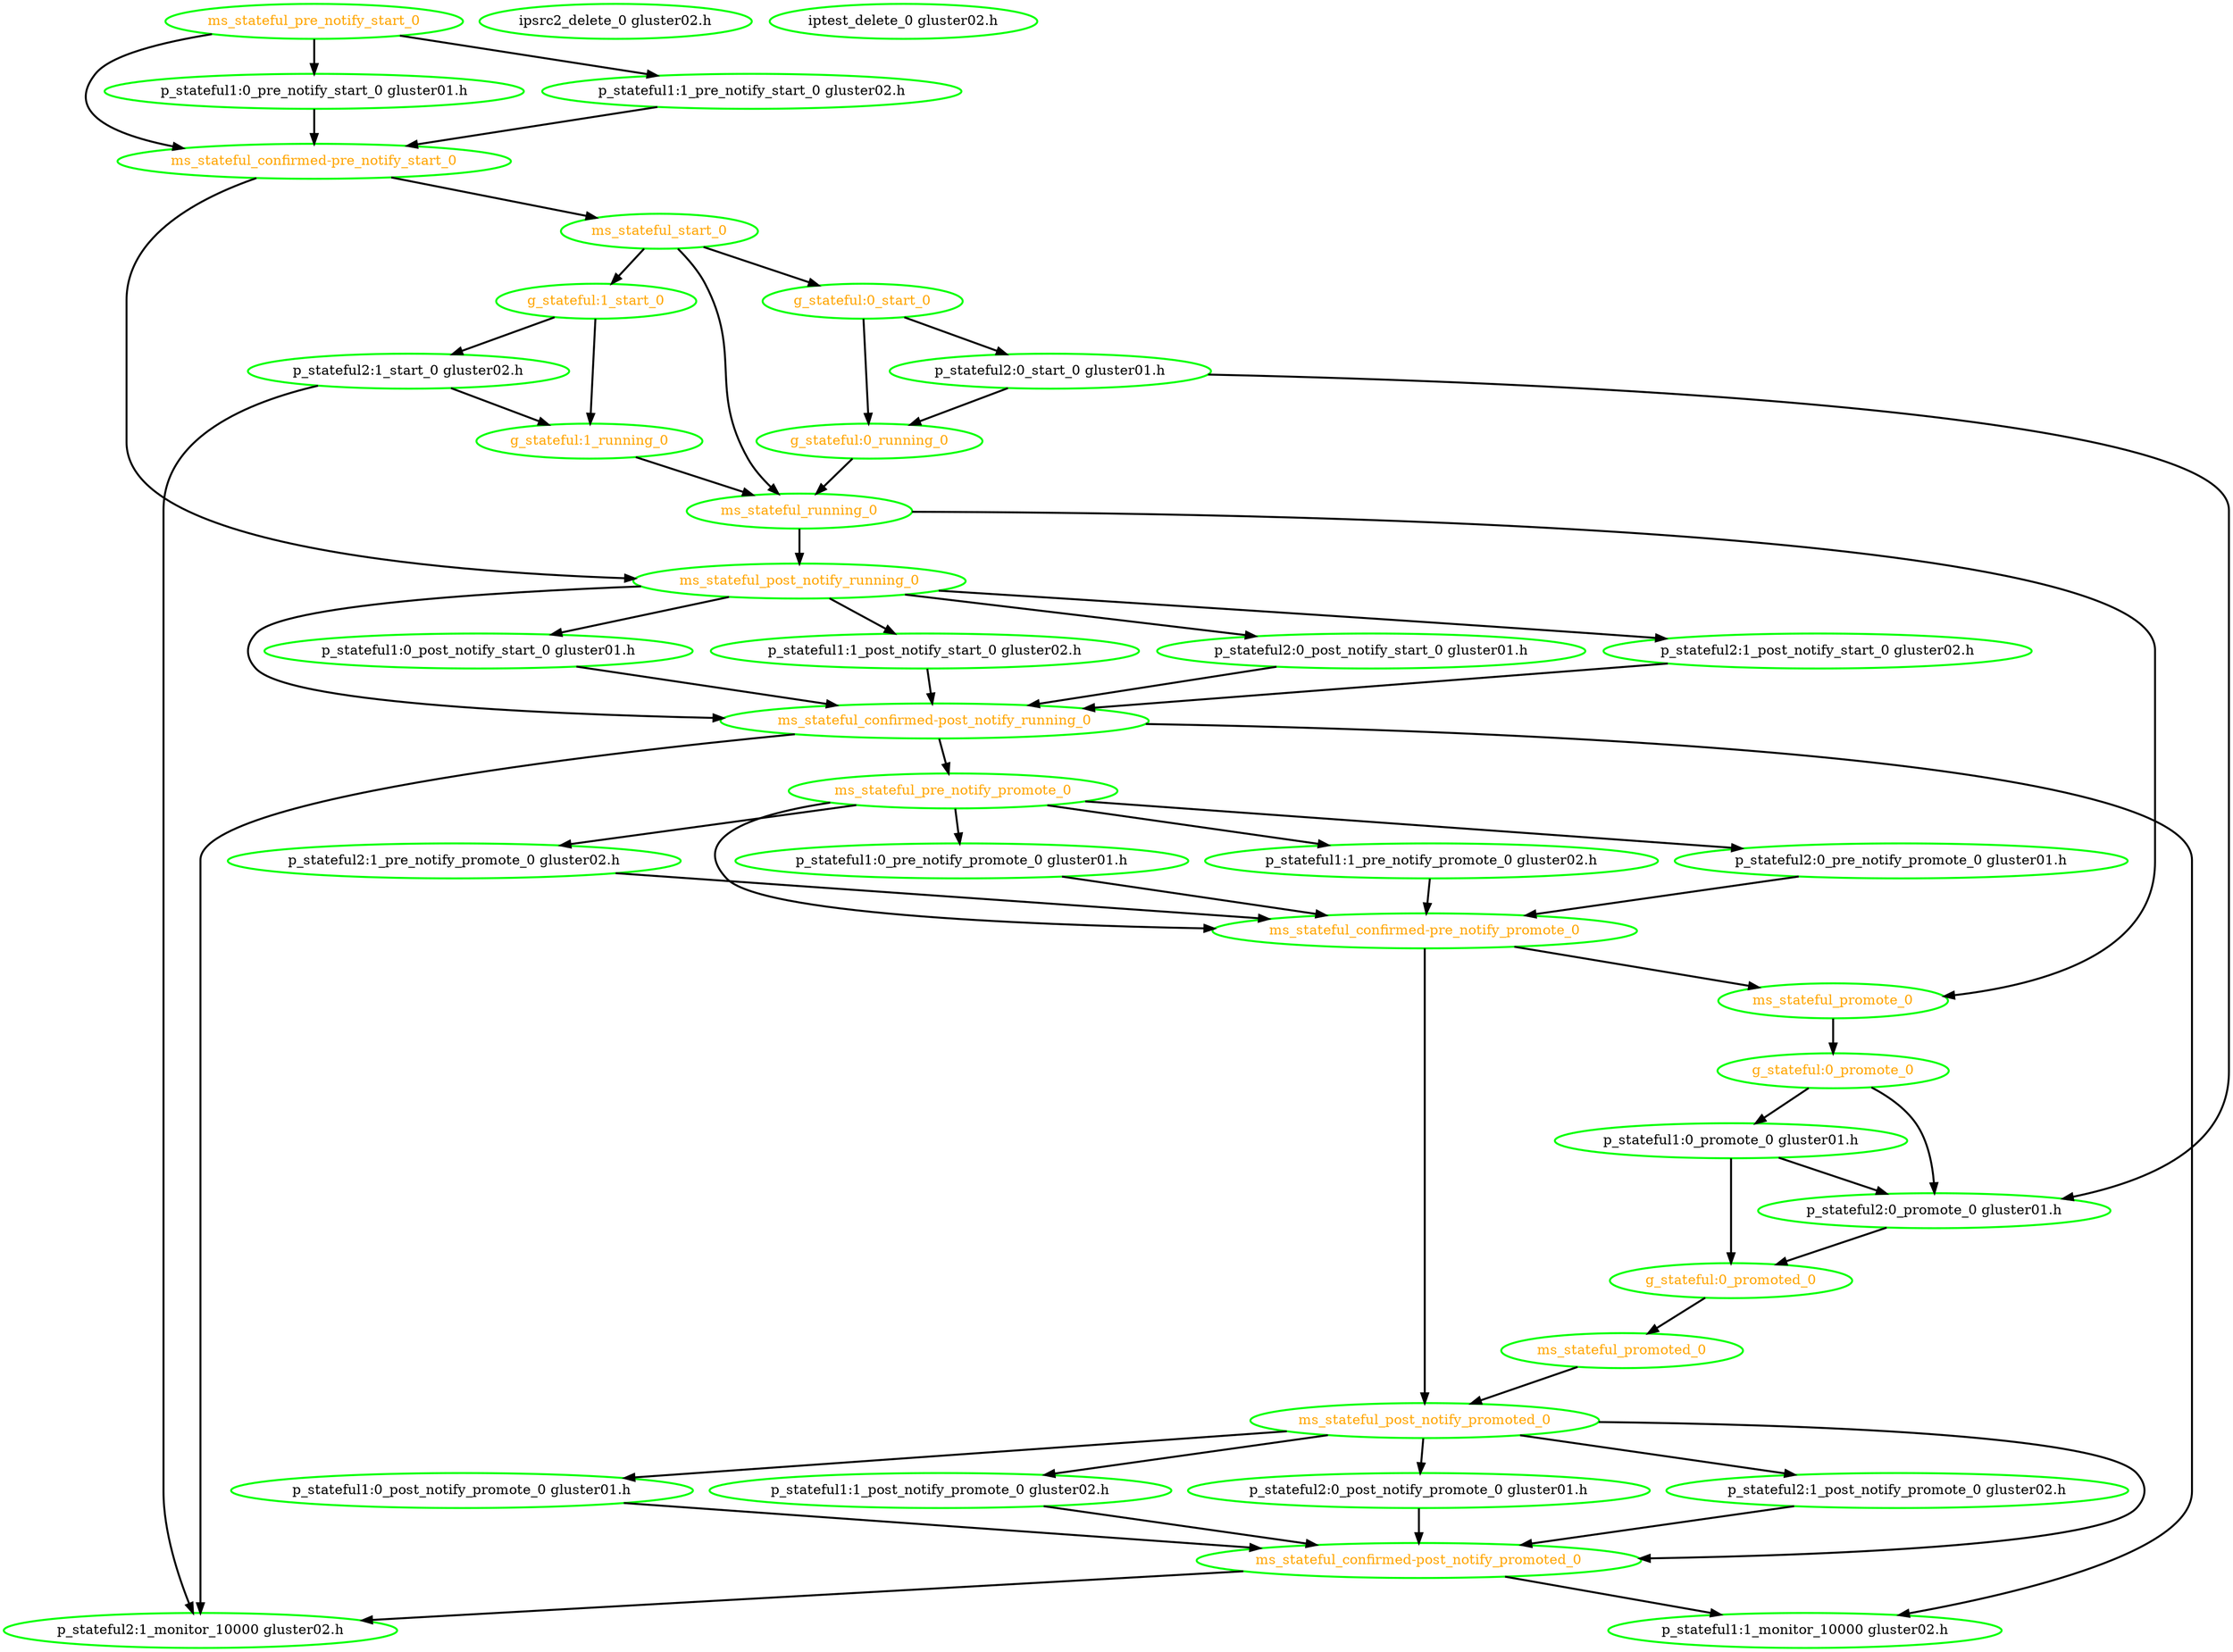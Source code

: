 digraph "g" {
"g_stateful:0_promote_0" -> "p_stateful1:0_promote_0 gluster01.h" [ style = bold]
"g_stateful:0_promote_0" -> "p_stateful2:0_promote_0 gluster01.h" [ style = bold]
"g_stateful:0_promote_0" [ style=bold color="green" fontcolor="orange"]
"g_stateful:0_promoted_0" -> "ms_stateful_promoted_0" [ style = bold]
"g_stateful:0_promoted_0" [ style=bold color="green" fontcolor="orange"]
"g_stateful:0_running_0" -> "ms_stateful_running_0" [ style = bold]
"g_stateful:0_running_0" [ style=bold color="green" fontcolor="orange"]
"g_stateful:0_start_0" -> "g_stateful:0_running_0" [ style = bold]
"g_stateful:0_start_0" -> "p_stateful2:0_start_0 gluster01.h" [ style = bold]
"g_stateful:0_start_0" [ style=bold color="green" fontcolor="orange"]
"g_stateful:1_running_0" -> "ms_stateful_running_0" [ style = bold]
"g_stateful:1_running_0" [ style=bold color="green" fontcolor="orange"]
"g_stateful:1_start_0" -> "g_stateful:1_running_0" [ style = bold]
"g_stateful:1_start_0" -> "p_stateful2:1_start_0 gluster02.h" [ style = bold]
"g_stateful:1_start_0" [ style=bold color="green" fontcolor="orange"]
"ipsrc2_delete_0 gluster02.h" [ style=bold color="green" fontcolor="black"]
"iptest_delete_0 gluster02.h" [ style=bold color="green" fontcolor="black"]
"ms_stateful_confirmed-post_notify_promoted_0" -> "p_stateful1:1_monitor_10000 gluster02.h" [ style = bold]
"ms_stateful_confirmed-post_notify_promoted_0" -> "p_stateful2:1_monitor_10000 gluster02.h" [ style = bold]
"ms_stateful_confirmed-post_notify_promoted_0" [ style=bold color="green" fontcolor="orange"]
"ms_stateful_confirmed-post_notify_running_0" -> "ms_stateful_pre_notify_promote_0" [ style = bold]
"ms_stateful_confirmed-post_notify_running_0" -> "p_stateful1:1_monitor_10000 gluster02.h" [ style = bold]
"ms_stateful_confirmed-post_notify_running_0" -> "p_stateful2:1_monitor_10000 gluster02.h" [ style = bold]
"ms_stateful_confirmed-post_notify_running_0" [ style=bold color="green" fontcolor="orange"]
"ms_stateful_confirmed-pre_notify_promote_0" -> "ms_stateful_post_notify_promoted_0" [ style = bold]
"ms_stateful_confirmed-pre_notify_promote_0" -> "ms_stateful_promote_0" [ style = bold]
"ms_stateful_confirmed-pre_notify_promote_0" [ style=bold color="green" fontcolor="orange"]
"ms_stateful_confirmed-pre_notify_start_0" -> "ms_stateful_post_notify_running_0" [ style = bold]
"ms_stateful_confirmed-pre_notify_start_0" -> "ms_stateful_start_0" [ style = bold]
"ms_stateful_confirmed-pre_notify_start_0" [ style=bold color="green" fontcolor="orange"]
"ms_stateful_post_notify_promoted_0" -> "ms_stateful_confirmed-post_notify_promoted_0" [ style = bold]
"ms_stateful_post_notify_promoted_0" -> "p_stateful1:0_post_notify_promote_0 gluster01.h" [ style = bold]
"ms_stateful_post_notify_promoted_0" -> "p_stateful1:1_post_notify_promote_0 gluster02.h" [ style = bold]
"ms_stateful_post_notify_promoted_0" -> "p_stateful2:0_post_notify_promote_0 gluster01.h" [ style = bold]
"ms_stateful_post_notify_promoted_0" -> "p_stateful2:1_post_notify_promote_0 gluster02.h" [ style = bold]
"ms_stateful_post_notify_promoted_0" [ style=bold color="green" fontcolor="orange"]
"ms_stateful_post_notify_running_0" -> "ms_stateful_confirmed-post_notify_running_0" [ style = bold]
"ms_stateful_post_notify_running_0" -> "p_stateful1:0_post_notify_start_0 gluster01.h" [ style = bold]
"ms_stateful_post_notify_running_0" -> "p_stateful1:1_post_notify_start_0 gluster02.h" [ style = bold]
"ms_stateful_post_notify_running_0" -> "p_stateful2:0_post_notify_start_0 gluster01.h" [ style = bold]
"ms_stateful_post_notify_running_0" -> "p_stateful2:1_post_notify_start_0 gluster02.h" [ style = bold]
"ms_stateful_post_notify_running_0" [ style=bold color="green" fontcolor="orange"]
"ms_stateful_pre_notify_promote_0" -> "ms_stateful_confirmed-pre_notify_promote_0" [ style = bold]
"ms_stateful_pre_notify_promote_0" -> "p_stateful1:0_pre_notify_promote_0 gluster01.h" [ style = bold]
"ms_stateful_pre_notify_promote_0" -> "p_stateful1:1_pre_notify_promote_0 gluster02.h" [ style = bold]
"ms_stateful_pre_notify_promote_0" -> "p_stateful2:0_pre_notify_promote_0 gluster01.h" [ style = bold]
"ms_stateful_pre_notify_promote_0" -> "p_stateful2:1_pre_notify_promote_0 gluster02.h" [ style = bold]
"ms_stateful_pre_notify_promote_0" [ style=bold color="green" fontcolor="orange"]
"ms_stateful_pre_notify_start_0" -> "ms_stateful_confirmed-pre_notify_start_0" [ style = bold]
"ms_stateful_pre_notify_start_0" -> "p_stateful1:0_pre_notify_start_0 gluster01.h" [ style = bold]
"ms_stateful_pre_notify_start_0" -> "p_stateful1:1_pre_notify_start_0 gluster02.h" [ style = bold]
"ms_stateful_pre_notify_start_0" [ style=bold color="green" fontcolor="orange"]
"ms_stateful_promote_0" -> "g_stateful:0_promote_0" [ style = bold]
"ms_stateful_promote_0" [ style=bold color="green" fontcolor="orange"]
"ms_stateful_promoted_0" -> "ms_stateful_post_notify_promoted_0" [ style = bold]
"ms_stateful_promoted_0" [ style=bold color="green" fontcolor="orange"]
"ms_stateful_running_0" -> "ms_stateful_post_notify_running_0" [ style = bold]
"ms_stateful_running_0" -> "ms_stateful_promote_0" [ style = bold]
"ms_stateful_running_0" [ style=bold color="green" fontcolor="orange"]
"ms_stateful_start_0" -> "g_stateful:0_start_0" [ style = bold]
"ms_stateful_start_0" -> "g_stateful:1_start_0" [ style = bold]
"ms_stateful_start_0" -> "ms_stateful_running_0" [ style = bold]
"ms_stateful_start_0" [ style=bold color="green" fontcolor="orange"]
"p_stateful1:0_post_notify_promote_0 gluster01.h" -> "ms_stateful_confirmed-post_notify_promoted_0" [ style = bold]
"p_stateful1:0_post_notify_promote_0 gluster01.h" [ style=bold color="green" fontcolor="black"]
"p_stateful1:0_post_notify_start_0 gluster01.h" -> "ms_stateful_confirmed-post_notify_running_0" [ style = bold]
"p_stateful1:0_post_notify_start_0 gluster01.h" [ style=bold color="green" fontcolor="black"]
"p_stateful1:0_pre_notify_promote_0 gluster01.h" -> "ms_stateful_confirmed-pre_notify_promote_0" [ style = bold]
"p_stateful1:0_pre_notify_promote_0 gluster01.h" [ style=bold color="green" fontcolor="black"]
"p_stateful1:0_pre_notify_start_0 gluster01.h" -> "ms_stateful_confirmed-pre_notify_start_0" [ style = bold]
"p_stateful1:0_pre_notify_start_0 gluster01.h" [ style=bold color="green" fontcolor="black"]
"p_stateful1:0_promote_0 gluster01.h" -> "g_stateful:0_promoted_0" [ style = bold]
"p_stateful1:0_promote_0 gluster01.h" -> "p_stateful2:0_promote_0 gluster01.h" [ style = bold]
"p_stateful1:0_promote_0 gluster01.h" [ style=bold color="green" fontcolor="black"]
"p_stateful1:1_monitor_10000 gluster02.h" [ style=bold color="green" fontcolor="black"]
"p_stateful1:1_post_notify_promote_0 gluster02.h" -> "ms_stateful_confirmed-post_notify_promoted_0" [ style = bold]
"p_stateful1:1_post_notify_promote_0 gluster02.h" [ style=bold color="green" fontcolor="black"]
"p_stateful1:1_post_notify_start_0 gluster02.h" -> "ms_stateful_confirmed-post_notify_running_0" [ style = bold]
"p_stateful1:1_post_notify_start_0 gluster02.h" [ style=bold color="green" fontcolor="black"]
"p_stateful1:1_pre_notify_promote_0 gluster02.h" -> "ms_stateful_confirmed-pre_notify_promote_0" [ style = bold]
"p_stateful1:1_pre_notify_promote_0 gluster02.h" [ style=bold color="green" fontcolor="black"]
"p_stateful1:1_pre_notify_start_0 gluster02.h" -> "ms_stateful_confirmed-pre_notify_start_0" [ style = bold]
"p_stateful1:1_pre_notify_start_0 gluster02.h" [ style=bold color="green" fontcolor="black"]
"p_stateful2:0_post_notify_promote_0 gluster01.h" -> "ms_stateful_confirmed-post_notify_promoted_0" [ style = bold]
"p_stateful2:0_post_notify_promote_0 gluster01.h" [ style=bold color="green" fontcolor="black"]
"p_stateful2:0_post_notify_start_0 gluster01.h" -> "ms_stateful_confirmed-post_notify_running_0" [ style = bold]
"p_stateful2:0_post_notify_start_0 gluster01.h" [ style=bold color="green" fontcolor="black"]
"p_stateful2:0_pre_notify_promote_0 gluster01.h" -> "ms_stateful_confirmed-pre_notify_promote_0" [ style = bold]
"p_stateful2:0_pre_notify_promote_0 gluster01.h" [ style=bold color="green" fontcolor="black"]
"p_stateful2:0_promote_0 gluster01.h" -> "g_stateful:0_promoted_0" [ style = bold]
"p_stateful2:0_promote_0 gluster01.h" [ style=bold color="green" fontcolor="black"]
"p_stateful2:0_start_0 gluster01.h" -> "g_stateful:0_running_0" [ style = bold]
"p_stateful2:0_start_0 gluster01.h" -> "p_stateful2:0_promote_0 gluster01.h" [ style = bold]
"p_stateful2:0_start_0 gluster01.h" [ style=bold color="green" fontcolor="black"]
"p_stateful2:1_monitor_10000 gluster02.h" [ style=bold color="green" fontcolor="black"]
"p_stateful2:1_post_notify_promote_0 gluster02.h" -> "ms_stateful_confirmed-post_notify_promoted_0" [ style = bold]
"p_stateful2:1_post_notify_promote_0 gluster02.h" [ style=bold color="green" fontcolor="black"]
"p_stateful2:1_post_notify_start_0 gluster02.h" -> "ms_stateful_confirmed-post_notify_running_0" [ style = bold]
"p_stateful2:1_post_notify_start_0 gluster02.h" [ style=bold color="green" fontcolor="black"]
"p_stateful2:1_pre_notify_promote_0 gluster02.h" -> "ms_stateful_confirmed-pre_notify_promote_0" [ style = bold]
"p_stateful2:1_pre_notify_promote_0 gluster02.h" [ style=bold color="green" fontcolor="black"]
"p_stateful2:1_start_0 gluster02.h" -> "g_stateful:1_running_0" [ style = bold]
"p_stateful2:1_start_0 gluster02.h" -> "p_stateful2:1_monitor_10000 gluster02.h" [ style = bold]
"p_stateful2:1_start_0 gluster02.h" [ style=bold color="green" fontcolor="black"]
}

